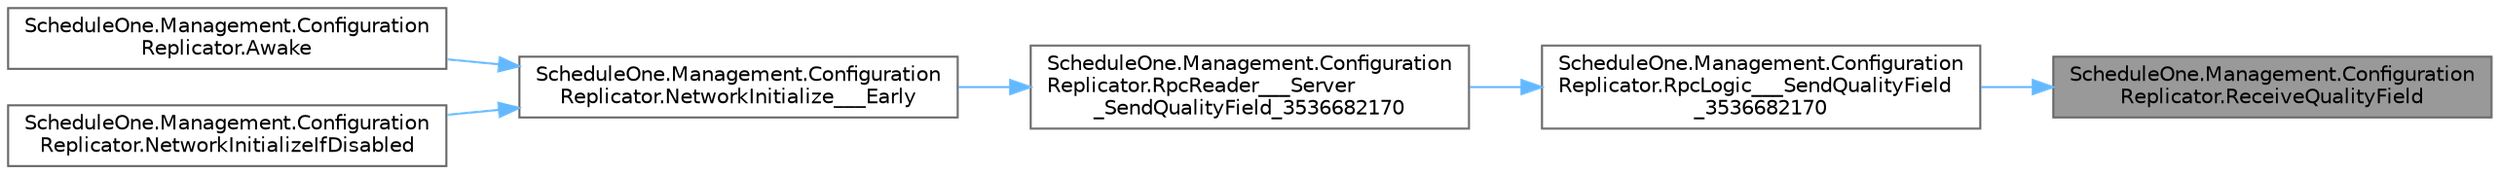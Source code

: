 digraph "ScheduleOne.Management.ConfigurationReplicator.ReceiveQualityField"
{
 // LATEX_PDF_SIZE
  bgcolor="transparent";
  edge [fontname=Helvetica,fontsize=10,labelfontname=Helvetica,labelfontsize=10];
  node [fontname=Helvetica,fontsize=10,shape=box,height=0.2,width=0.4];
  rankdir="RL";
  Node1 [id="Node000001",label="ScheduleOne.Management.Configuration\lReplicator.ReceiveQualityField",height=0.2,width=0.4,color="gray40", fillcolor="grey60", style="filled", fontcolor="black",tooltip=" "];
  Node1 -> Node2 [id="edge1_Node000001_Node000002",dir="back",color="steelblue1",style="solid",tooltip=" "];
  Node2 [id="Node000002",label="ScheduleOne.Management.Configuration\lReplicator.RpcLogic___SendQualityField\l_3536682170",height=0.2,width=0.4,color="grey40", fillcolor="white", style="filled",URL="$class_schedule_one_1_1_management_1_1_configuration_replicator.html#a28f6c6a8aa4b0dbf2e768a2609a5f4db",tooltip=" "];
  Node2 -> Node3 [id="edge2_Node000002_Node000003",dir="back",color="steelblue1",style="solid",tooltip=" "];
  Node3 [id="Node000003",label="ScheduleOne.Management.Configuration\lReplicator.RpcReader___Server\l_SendQualityField_3536682170",height=0.2,width=0.4,color="grey40", fillcolor="white", style="filled",URL="$class_schedule_one_1_1_management_1_1_configuration_replicator.html#a8f1dd2bd4b183afcff6e1c77bde043cb",tooltip=" "];
  Node3 -> Node4 [id="edge3_Node000003_Node000004",dir="back",color="steelblue1",style="solid",tooltip=" "];
  Node4 [id="Node000004",label="ScheduleOne.Management.Configuration\lReplicator.NetworkInitialize___Early",height=0.2,width=0.4,color="grey40", fillcolor="white", style="filled",URL="$class_schedule_one_1_1_management_1_1_configuration_replicator.html#af238c98f95410ee44f4e1340d3c7588d",tooltip=" "];
  Node4 -> Node5 [id="edge4_Node000004_Node000005",dir="back",color="steelblue1",style="solid",tooltip=" "];
  Node5 [id="Node000005",label="ScheduleOne.Management.Configuration\lReplicator.Awake",height=0.2,width=0.4,color="grey40", fillcolor="white", style="filled",URL="$class_schedule_one_1_1_management_1_1_configuration_replicator.html#aae311638cdaccdcc7ae13ae4924c274d",tooltip=" "];
  Node4 -> Node6 [id="edge5_Node000004_Node000006",dir="back",color="steelblue1",style="solid",tooltip=" "];
  Node6 [id="Node000006",label="ScheduleOne.Management.Configuration\lReplicator.NetworkInitializeIfDisabled",height=0.2,width=0.4,color="grey40", fillcolor="white", style="filled",URL="$class_schedule_one_1_1_management_1_1_configuration_replicator.html#a4b77247f437e3b16191d5481329751ae",tooltip=" "];
}
